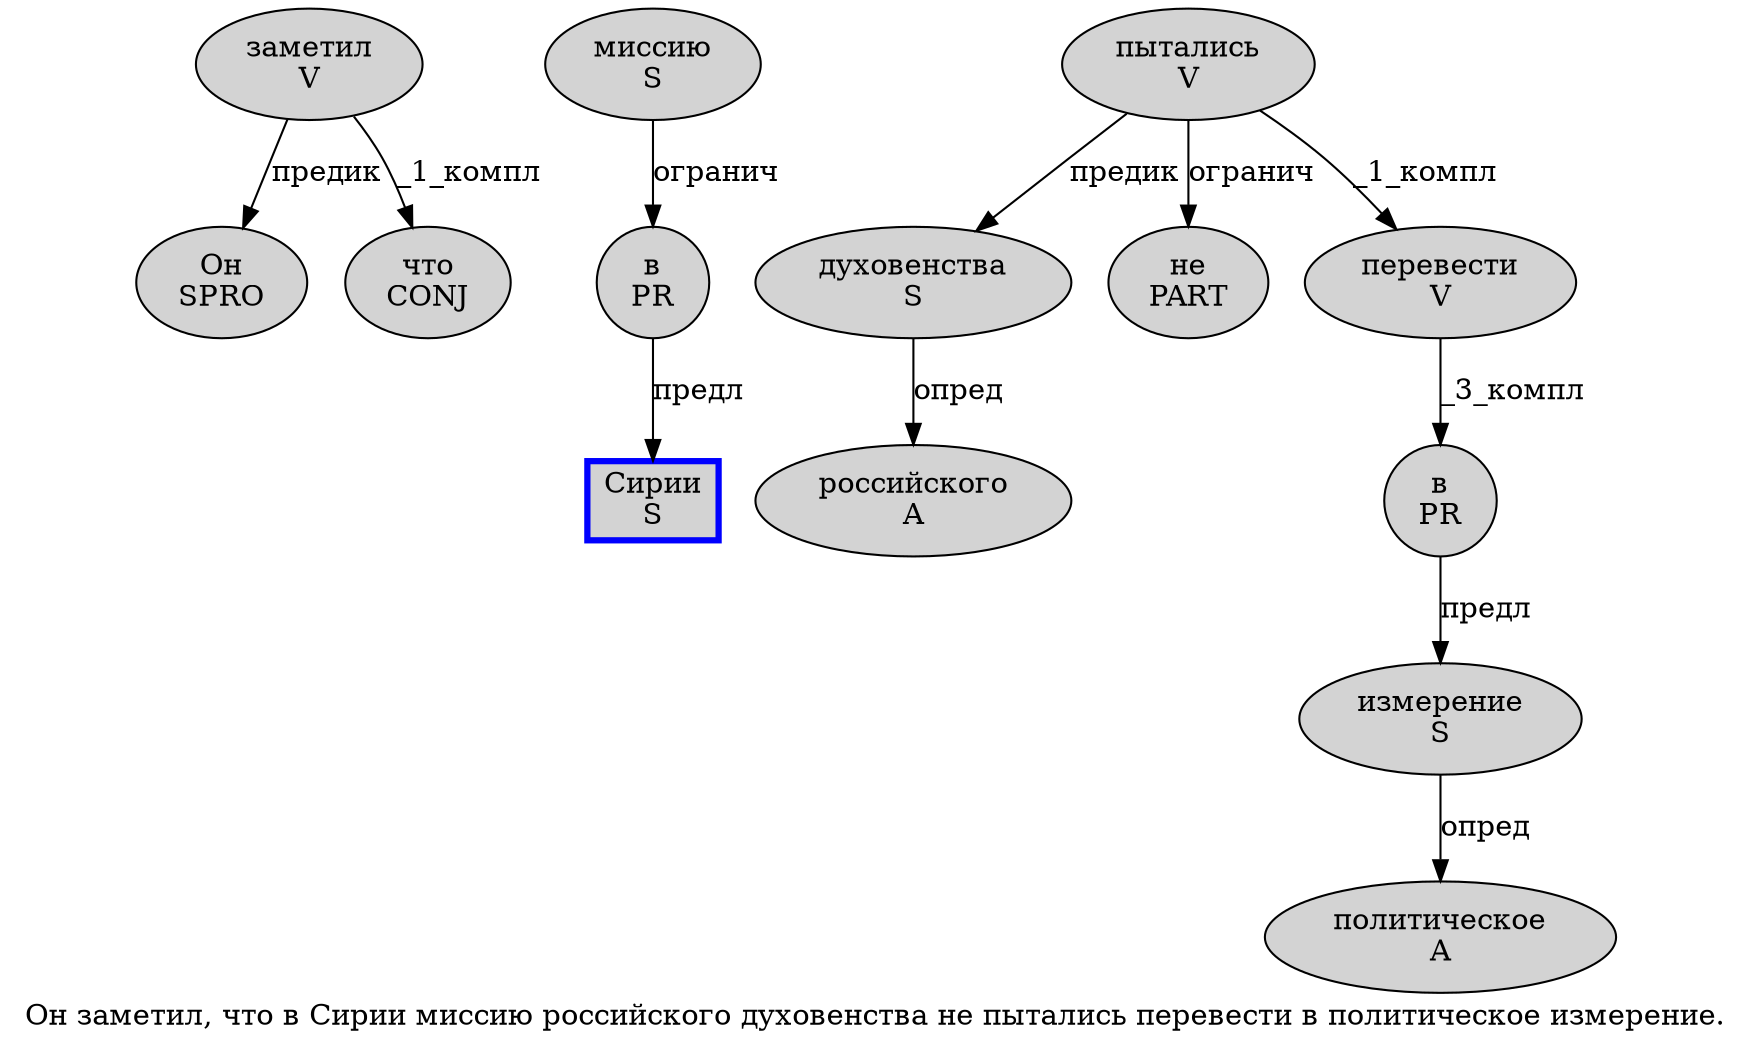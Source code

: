 digraph SENTENCE_501 {
	graph [label="Он заметил, что в Сирии миссию российского духовенства не пытались перевести в политическое измерение."]
	node [style=filled]
		0 [label="Он
SPRO" color="" fillcolor=lightgray penwidth=1 shape=ellipse]
		1 [label="заметил
V" color="" fillcolor=lightgray penwidth=1 shape=ellipse]
		3 [label="что
CONJ" color="" fillcolor=lightgray penwidth=1 shape=ellipse]
		4 [label="в
PR" color="" fillcolor=lightgray penwidth=1 shape=ellipse]
		5 [label="Сирии
S" color=blue fillcolor=lightgray penwidth=3 shape=box]
		6 [label="миссию
S" color="" fillcolor=lightgray penwidth=1 shape=ellipse]
		7 [label="российского
A" color="" fillcolor=lightgray penwidth=1 shape=ellipse]
		8 [label="духовенства
S" color="" fillcolor=lightgray penwidth=1 shape=ellipse]
		9 [label="не
PART" color="" fillcolor=lightgray penwidth=1 shape=ellipse]
		10 [label="пытались
V" color="" fillcolor=lightgray penwidth=1 shape=ellipse]
		11 [label="перевести
V" color="" fillcolor=lightgray penwidth=1 shape=ellipse]
		12 [label="в
PR" color="" fillcolor=lightgray penwidth=1 shape=ellipse]
		13 [label="политическое
A" color="" fillcolor=lightgray penwidth=1 shape=ellipse]
		14 [label="измерение
S" color="" fillcolor=lightgray penwidth=1 shape=ellipse]
			12 -> 14 [label="предл"]
			1 -> 0 [label="предик"]
			1 -> 3 [label="_1_компл"]
			11 -> 12 [label="_3_компл"]
			8 -> 7 [label="опред"]
			6 -> 4 [label="огранич"]
			10 -> 8 [label="предик"]
			10 -> 9 [label="огранич"]
			10 -> 11 [label="_1_компл"]
			4 -> 5 [label="предл"]
			14 -> 13 [label="опред"]
}